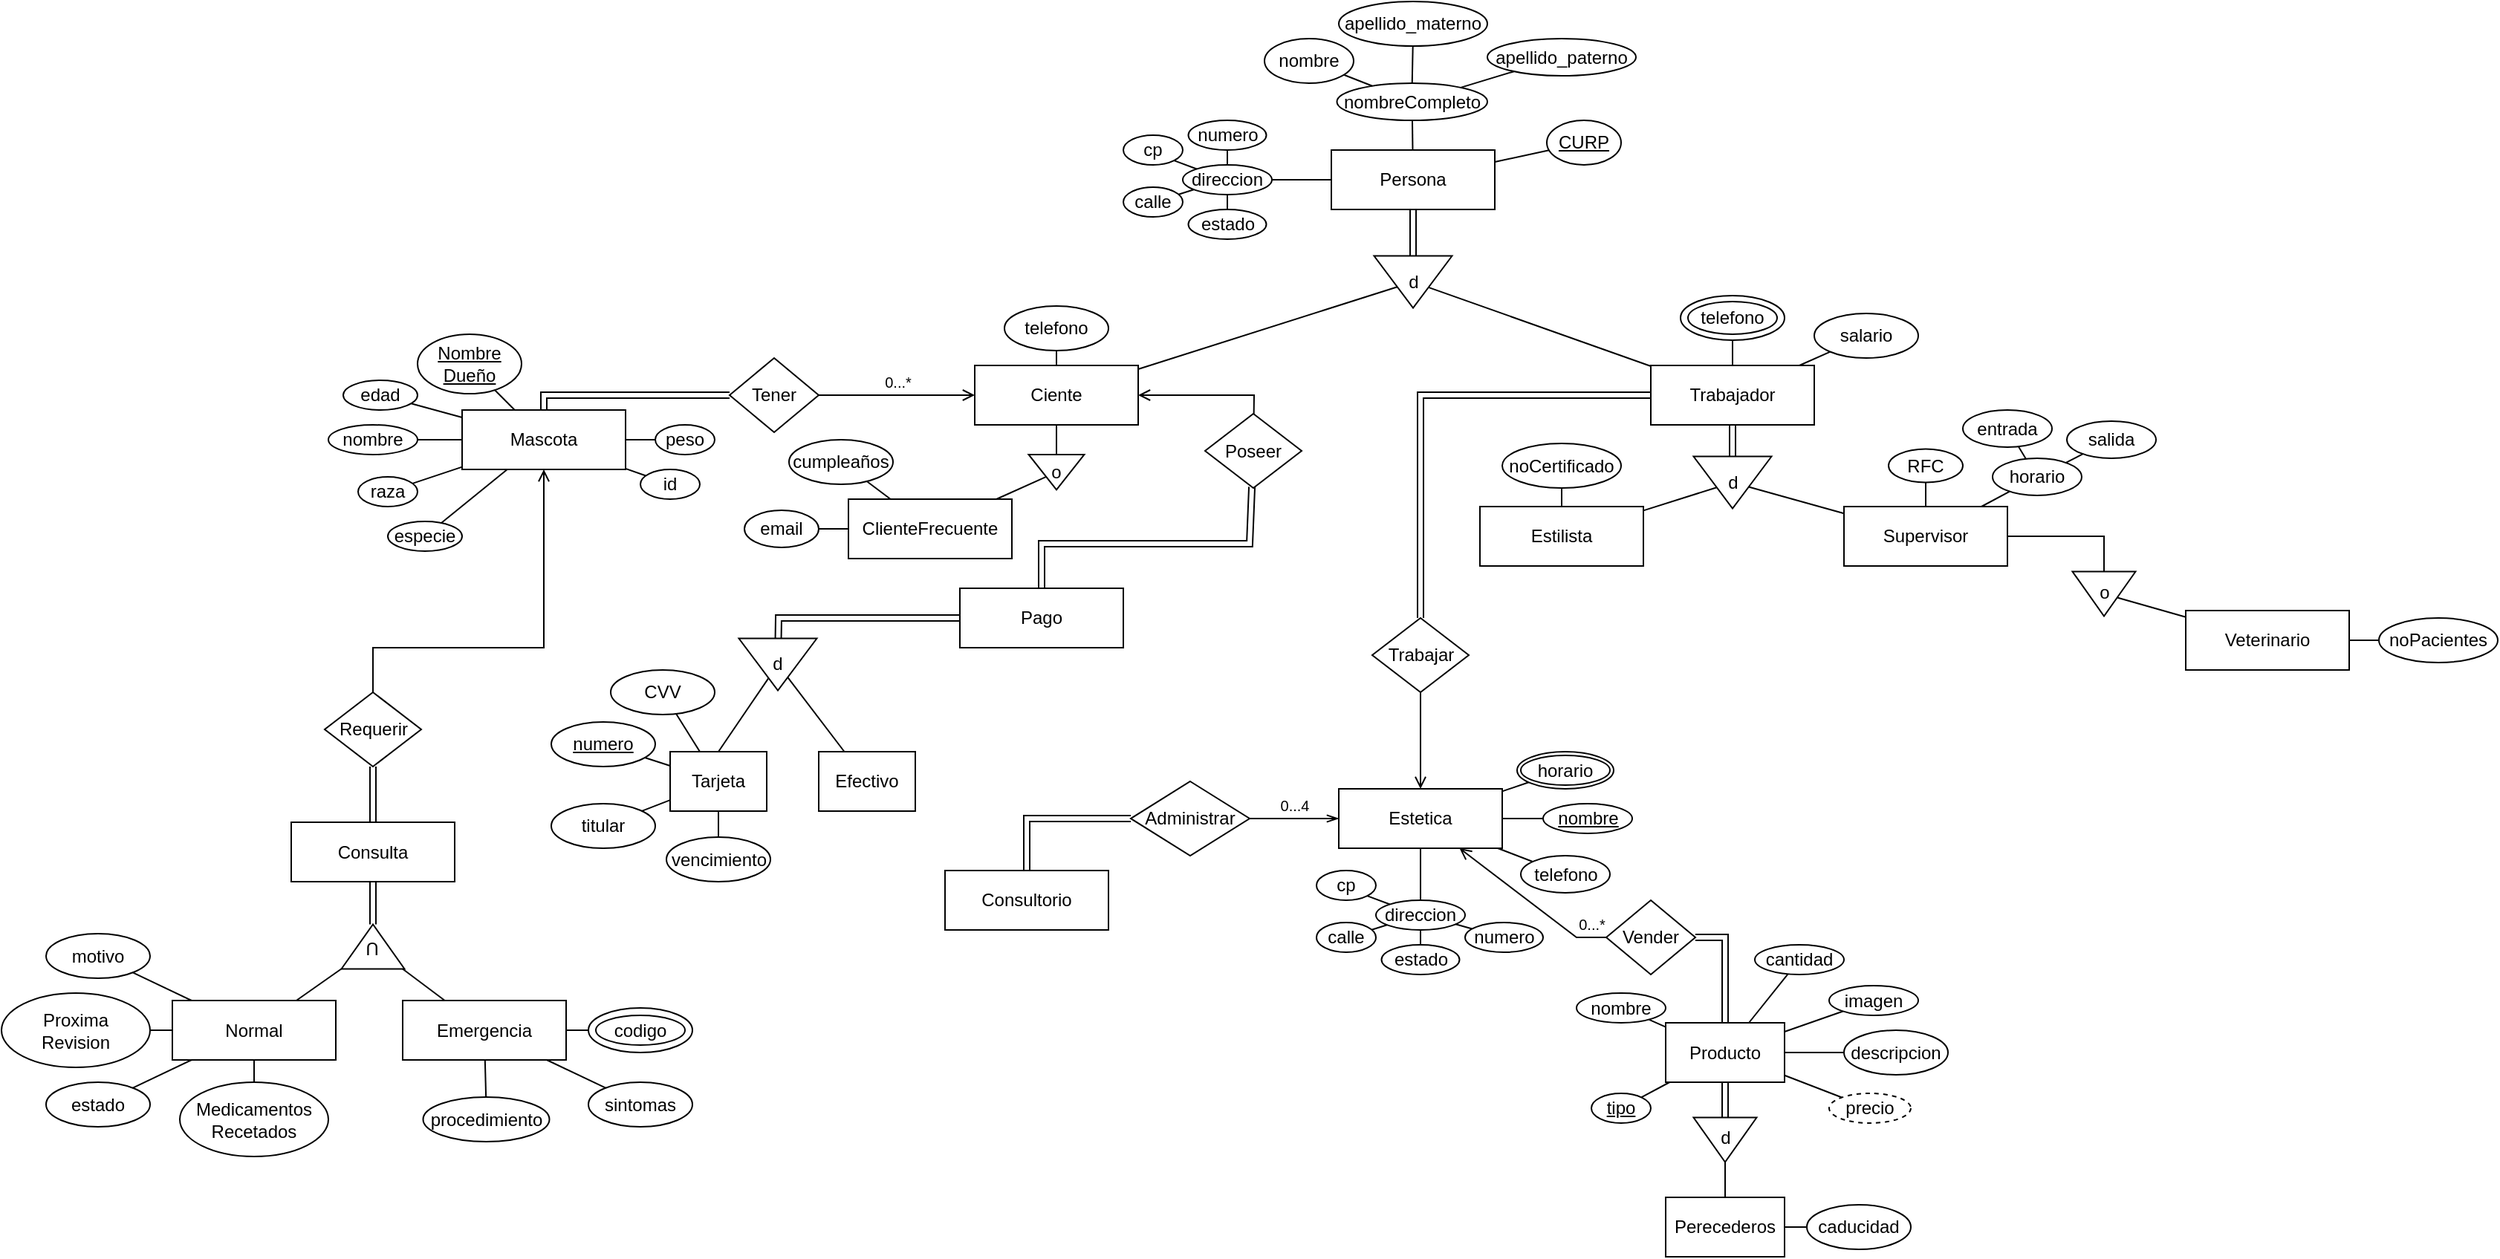 <mxfile version="17.2.5" type="device"><diagram id="0-aOAu5O1JzTtLDAOAul" name="Page-2"><mxGraphModel dx="4223" dy="933" grid="1" gridSize="10" guides="1" tooltips="1" connect="1" arrows="1" fold="1" page="1" pageScale="1" pageWidth="850" pageHeight="1100" math="0" shadow="0"><root><mxCell id="0"/><mxCell id="1" parent="0"/><mxCell id="m5x7mgJBhgC19GeFk10b-69" value="apellido_paterno" style="ellipse;whiteSpace=wrap;html=1;" parent="1" vertex="1"><mxGeometry x="-780" y="120" width="100" height="25" as="geometry"/></mxCell><mxCell id="m5x7mgJBhgC19GeFk10b-70" value="apellido_materno" style="ellipse;whiteSpace=wrap;html=1;" parent="1" vertex="1"><mxGeometry x="-880" y="95" width="100" height="30" as="geometry"/></mxCell><mxCell id="m5x7mgJBhgC19GeFk10b-71" value="nombreCompleto" style="ellipse;whiteSpace=wrap;html=1;" parent="1" vertex="1"><mxGeometry x="-881.25" y="150" width="101.25" height="25" as="geometry"/></mxCell><mxCell id="m5x7mgJBhgC19GeFk10b-72" value="nombre" style="ellipse;whiteSpace=wrap;html=1;" parent="1" vertex="1"><mxGeometry x="-930" y="120" width="60" height="30" as="geometry"/></mxCell><mxCell id="m5x7mgJBhgC19GeFk10b-73" value="" style="endArrow=none;html=1;rounded=0;" parent="1" source="m5x7mgJBhgC19GeFk10b-71" target="m5x7mgJBhgC19GeFk10b-72" edge="1"><mxGeometry width="50" height="50" relative="1" as="geometry"><mxPoint x="-783.75" y="420" as="sourcePoint"/><mxPoint x="-733.75" y="370" as="targetPoint"/></mxGeometry></mxCell><mxCell id="m5x7mgJBhgC19GeFk10b-74" value="" style="endArrow=none;html=1;rounded=0;" parent="1" source="m5x7mgJBhgC19GeFk10b-71" target="m5x7mgJBhgC19GeFk10b-70" edge="1"><mxGeometry width="50" height="50" relative="1" as="geometry"><mxPoint x="-850.747" y="166.501" as="sourcePoint"/><mxPoint x="-878.395" y="152.678" as="targetPoint"/></mxGeometry></mxCell><mxCell id="m5x7mgJBhgC19GeFk10b-75" value="" style="endArrow=none;html=1;rounded=0;" parent="1" source="m5x7mgJBhgC19GeFk10b-71" target="m5x7mgJBhgC19GeFk10b-69" edge="1"><mxGeometry width="50" height="50" relative="1" as="geometry"><mxPoint x="-813.75" y="160" as="sourcePoint"/><mxPoint x="-813.75" y="120" as="targetPoint"/></mxGeometry></mxCell><mxCell id="m5x7mgJBhgC19GeFk10b-86" value="&lt;div&gt;Persona&lt;/div&gt;" style="rounded=0;whiteSpace=wrap;html=1;" parent="1" vertex="1"><mxGeometry x="-885" y="195" width="110" height="40" as="geometry"/></mxCell><mxCell id="m5x7mgJBhgC19GeFk10b-87" value="" style="endArrow=none;html=1;rounded=0;" parent="1" source="m5x7mgJBhgC19GeFk10b-86" target="m5x7mgJBhgC19GeFk10b-71" edge="1"><mxGeometry width="50" height="50" relative="1" as="geometry"><mxPoint x="-495" y="480" as="sourcePoint"/><mxPoint x="-445" y="430" as="targetPoint"/></mxGeometry></mxCell><mxCell id="m5x7mgJBhgC19GeFk10b-88" value="CURP" style="ellipse;whiteSpace=wrap;html=1;fontStyle=4" parent="1" vertex="1"><mxGeometry x="-740" y="175" width="50" height="30" as="geometry"/></mxCell><mxCell id="m5x7mgJBhgC19GeFk10b-89" value="" style="endArrow=none;html=1;rounded=0;" parent="1" source="m5x7mgJBhgC19GeFk10b-86" target="m5x7mgJBhgC19GeFk10b-88" edge="1"><mxGeometry width="50" height="50" relative="1" as="geometry"><mxPoint x="-640" y="410" as="sourcePoint"/><mxPoint x="-590" y="360" as="targetPoint"/></mxGeometry></mxCell><mxCell id="m5x7mgJBhgC19GeFk10b-90" value="d" style="triangle;whiteSpace=wrap;html=1;rotation=90;labelPosition=center;verticalLabelPosition=middle;align=center;verticalAlign=middle;horizontal=0;" parent="1" vertex="1"><mxGeometry x="-847.5" y="257.5" width="35" height="52.5" as="geometry"/></mxCell><mxCell id="m5x7mgJBhgC19GeFk10b-91" value="" style="endArrow=none;html=1;rounded=0;shape=link;" parent="1" source="m5x7mgJBhgC19GeFk10b-90" target="m5x7mgJBhgC19GeFk10b-86" edge="1"><mxGeometry width="50" height="50" relative="1" as="geometry"><mxPoint x="-640" y="460" as="sourcePoint"/><mxPoint x="-590" y="410" as="targetPoint"/></mxGeometry></mxCell><mxCell id="m5x7mgJBhgC19GeFk10b-92" value="Ciente" style="rounded=0;whiteSpace=wrap;html=1;" parent="1" vertex="1"><mxGeometry x="-1125" y="340" width="110" height="40" as="geometry"/></mxCell><mxCell id="m5x7mgJBhgC19GeFk10b-101" value="direccion" style="ellipse;whiteSpace=wrap;html=1;" parent="1" vertex="1"><mxGeometry x="-985" y="205" width="60" height="20" as="geometry"/></mxCell><mxCell id="m5x7mgJBhgC19GeFk10b-106" value="" style="endArrow=none;html=1;rounded=0;" parent="1" source="m5x7mgJBhgC19GeFk10b-101" target="m5x7mgJBhgC19GeFk10b-191" edge="1"><mxGeometry width="50" height="50" relative="1" as="geometry"><mxPoint x="-890" y="120" as="sourcePoint"/><mxPoint x="-992.148" y="197.311" as="targetPoint"/></mxGeometry></mxCell><mxCell id="m5x7mgJBhgC19GeFk10b-107" value="" style="endArrow=none;html=1;rounded=0;" parent="1" source="m5x7mgJBhgC19GeFk10b-101" target="m5x7mgJBhgC19GeFk10b-193" edge="1"><mxGeometry width="50" height="50" relative="1" as="geometry"><mxPoint x="-890" y="120" as="sourcePoint"/><mxPoint x="-955" y="235" as="targetPoint"/></mxGeometry></mxCell><mxCell id="m5x7mgJBhgC19GeFk10b-108" value="" style="endArrow=none;html=1;rounded=0;" parent="1" source="m5x7mgJBhgC19GeFk10b-101" target="m5x7mgJBhgC19GeFk10b-190" edge="1"><mxGeometry width="50" height="50" relative="1" as="geometry"><mxPoint x="-890" y="120" as="sourcePoint"/><mxPoint x="-955" y="195.0" as="targetPoint"/></mxGeometry></mxCell><mxCell id="m5x7mgJBhgC19GeFk10b-109" value="" style="endArrow=none;html=1;rounded=0;entryX=1;entryY=1;entryDx=0;entryDy=0;" parent="1" source="m5x7mgJBhgC19GeFk10b-101" target="m5x7mgJBhgC19GeFk10b-192" edge="1"><mxGeometry width="50" height="50" relative="1" as="geometry"><mxPoint x="-890" y="120" as="sourcePoint"/><mxPoint x="-992.7" y="200.649" as="targetPoint"/></mxGeometry></mxCell><mxCell id="m5x7mgJBhgC19GeFk10b-110" value="" style="endArrow=none;html=1;rounded=0;fontSize=11;" parent="1" source="m5x7mgJBhgC19GeFk10b-101" target="m5x7mgJBhgC19GeFk10b-86" edge="1"><mxGeometry width="50" height="50" relative="1" as="geometry"><mxPoint x="-770" y="390" as="sourcePoint"/><mxPoint x="-720" y="340" as="targetPoint"/></mxGeometry></mxCell><mxCell id="m5x7mgJBhgC19GeFk10b-111" value="telefono" style="ellipse;whiteSpace=wrap;html=1;" parent="1" vertex="1"><mxGeometry x="-1105" y="300" width="70" height="30" as="geometry"/></mxCell><mxCell id="m5x7mgJBhgC19GeFk10b-112" value="" style="endArrow=none;html=1;rounded=0;fontSize=11;" parent="1" source="m5x7mgJBhgC19GeFk10b-92" target="m5x7mgJBhgC19GeFk10b-111" edge="1"><mxGeometry width="50" height="50" relative="1" as="geometry"><mxPoint x="-900" y="510" as="sourcePoint"/><mxPoint x="-850" y="460" as="targetPoint"/></mxGeometry></mxCell><mxCell id="m5x7mgJBhgC19GeFk10b-113" value="ClienteFrecuente" style="rounded=0;whiteSpace=wrap;html=1;" parent="1" vertex="1"><mxGeometry x="-1210" y="430" width="110" height="40" as="geometry"/></mxCell><mxCell id="m5x7mgJBhgC19GeFk10b-114" value="email" style="ellipse;whiteSpace=wrap;html=1;" parent="1" vertex="1"><mxGeometry x="-1280" y="437.5" width="50" height="25" as="geometry"/></mxCell><mxCell id="m5x7mgJBhgC19GeFk10b-115" value="cumpleaños" style="ellipse;whiteSpace=wrap;html=1;" parent="1" vertex="1"><mxGeometry x="-1250" y="390" width="70" height="30" as="geometry"/></mxCell><mxCell id="m5x7mgJBhgC19GeFk10b-116" value="" style="endArrow=none;html=1;rounded=0;fontSize=11;" parent="1" source="m5x7mgJBhgC19GeFk10b-113" target="m5x7mgJBhgC19GeFk10b-115" edge="1"><mxGeometry width="50" height="50" relative="1" as="geometry"><mxPoint x="-980" y="440" as="sourcePoint"/><mxPoint x="-930" y="390" as="targetPoint"/></mxGeometry></mxCell><mxCell id="m5x7mgJBhgC19GeFk10b-117" value="" style="endArrow=none;html=1;rounded=0;fontSize=11;" parent="1" source="m5x7mgJBhgC19GeFk10b-113" target="m5x7mgJBhgC19GeFk10b-114" edge="1"><mxGeometry width="50" height="50" relative="1" as="geometry"><mxPoint x="-1145" y="440.0" as="sourcePoint"/><mxPoint x="-1145" y="420.0" as="targetPoint"/></mxGeometry></mxCell><mxCell id="m5x7mgJBhgC19GeFk10b-120" value="Trabajador" style="rounded=0;whiteSpace=wrap;html=1;" parent="1" vertex="1"><mxGeometry x="-670" y="340" width="110" height="40" as="geometry"/></mxCell><mxCell id="m5x7mgJBhgC19GeFk10b-121" value="o" style="triangle;whiteSpace=wrap;html=1;rotation=90;labelPosition=center;verticalLabelPosition=middle;align=center;verticalAlign=middle;horizontal=0;" parent="1" vertex="1"><mxGeometry x="-1081.87" y="393.12" width="23.75" height="37.5" as="geometry"/></mxCell><mxCell id="m5x7mgJBhgC19GeFk10b-122" value="" style="endArrow=none;html=1;rounded=0;" parent="1" source="m5x7mgJBhgC19GeFk10b-121" target="m5x7mgJBhgC19GeFk10b-92" edge="1"><mxGeometry width="50" height="50" relative="1" as="geometry"><mxPoint x="-880" y="595" as="sourcePoint"/><mxPoint x="-1070" y="370.0" as="targetPoint"/></mxGeometry></mxCell><mxCell id="m5x7mgJBhgC19GeFk10b-123" value="" style="endArrow=none;html=1;rounded=0;fontSize=11;" parent="1" source="m5x7mgJBhgC19GeFk10b-113" target="m5x7mgJBhgC19GeFk10b-121" edge="1"><mxGeometry width="50" height="50" relative="1" as="geometry"><mxPoint x="-1100" y="440" as="sourcePoint"/><mxPoint x="-1050" y="390" as="targetPoint"/></mxGeometry></mxCell><mxCell id="m5x7mgJBhgC19GeFk10b-124" value="" style="endArrow=none;html=1;rounded=0;fontSize=11;" parent="1" source="m5x7mgJBhgC19GeFk10b-92" target="m5x7mgJBhgC19GeFk10b-90" edge="1"><mxGeometry width="50" height="50" relative="1" as="geometry"><mxPoint x="-1100" y="440" as="sourcePoint"/><mxPoint x="-1050" y="390" as="targetPoint"/></mxGeometry></mxCell><mxCell id="m5x7mgJBhgC19GeFk10b-125" value="" style="endArrow=none;html=1;rounded=0;fontSize=11;" parent="1" source="m5x7mgJBhgC19GeFk10b-90" target="m5x7mgJBhgC19GeFk10b-120" edge="1"><mxGeometry width="50" height="50" relative="1" as="geometry"><mxPoint x="-1005" y="352.526" as="sourcePoint"/><mxPoint x="-830.599" y="297.118" as="targetPoint"/></mxGeometry></mxCell><mxCell id="m5x7mgJBhgC19GeFk10b-128" value="telefono" style="ellipse;whiteSpace=wrap;html=1;" parent="1" vertex="1"><mxGeometry x="-650" y="293" width="70" height="30" as="geometry"/></mxCell><mxCell id="m5x7mgJBhgC19GeFk10b-129" value="salario" style="ellipse;whiteSpace=wrap;html=1;" parent="1" vertex="1"><mxGeometry x="-560" y="305" width="70" height="30" as="geometry"/></mxCell><mxCell id="m5x7mgJBhgC19GeFk10b-130" value="" style="ellipse;whiteSpace=wrap;html=1;fillColor=none;" parent="1" vertex="1"><mxGeometry x="-645" y="297" width="60" height="22" as="geometry"/></mxCell><mxCell id="m5x7mgJBhgC19GeFk10b-131" value="" style="endArrow=none;html=1;rounded=0;fontSize=11;" parent="1" source="m5x7mgJBhgC19GeFk10b-120" target="m5x7mgJBhgC19GeFk10b-128" edge="1"><mxGeometry width="50" height="50" relative="1" as="geometry"><mxPoint x="-720" y="330" as="sourcePoint"/><mxPoint x="-670" y="280" as="targetPoint"/></mxGeometry></mxCell><mxCell id="m5x7mgJBhgC19GeFk10b-132" value="" style="endArrow=none;html=1;rounded=0;fontSize=11;" parent="1" source="m5x7mgJBhgC19GeFk10b-120" target="m5x7mgJBhgC19GeFk10b-129" edge="1"><mxGeometry width="50" height="50" relative="1" as="geometry"><mxPoint x="-605" y="350.0" as="sourcePoint"/><mxPoint x="-605" y="333" as="targetPoint"/></mxGeometry></mxCell><mxCell id="m5x7mgJBhgC19GeFk10b-133" value="d" style="triangle;whiteSpace=wrap;html=1;rotation=90;labelPosition=center;verticalLabelPosition=middle;align=center;verticalAlign=middle;horizontal=0;" parent="1" vertex="1"><mxGeometry x="-632.5" y="392.5" width="35" height="52.5" as="geometry"/></mxCell><mxCell id="m5x7mgJBhgC19GeFk10b-134" value="" style="endArrow=none;html=1;rounded=0;shape=link;" parent="1" source="m5x7mgJBhgC19GeFk10b-133" target="m5x7mgJBhgC19GeFk10b-120" edge="1"><mxGeometry width="50" height="50" relative="1" as="geometry"><mxPoint x="-425" y="595" as="sourcePoint"/><mxPoint x="-615" y="380" as="targetPoint"/></mxGeometry></mxCell><mxCell id="m5x7mgJBhgC19GeFk10b-136" value="Estilista" style="rounded=0;whiteSpace=wrap;html=1;" parent="1" vertex="1"><mxGeometry x="-785" y="435" width="110" height="40" as="geometry"/></mxCell><mxCell id="m5x7mgJBhgC19GeFk10b-137" value="Supervisor" style="rounded=0;whiteSpace=wrap;html=1;" parent="1" vertex="1"><mxGeometry x="-540" y="435" width="110" height="40" as="geometry"/></mxCell><mxCell id="m5x7mgJBhgC19GeFk10b-138" value="RFC" style="ellipse;whiteSpace=wrap;html=1;fontStyle=0" parent="1" vertex="1"><mxGeometry x="-510" y="396.25" width="50" height="22.5" as="geometry"/></mxCell><mxCell id="m5x7mgJBhgC19GeFk10b-139" value="noPacientes" style="ellipse;whiteSpace=wrap;html=1;" parent="1" vertex="1"><mxGeometry x="-180" y="510" width="80" height="30" as="geometry"/></mxCell><mxCell id="m5x7mgJBhgC19GeFk10b-140" value="noCertificado" style="ellipse;whiteSpace=wrap;html=1;" parent="1" vertex="1"><mxGeometry x="-770" y="392.5" width="80" height="30" as="geometry"/></mxCell><mxCell id="m5x7mgJBhgC19GeFk10b-141" value="" style="endArrow=none;html=1;rounded=0;fontSize=11;" parent="1" source="m5x7mgJBhgC19GeFk10b-136" target="m5x7mgJBhgC19GeFk10b-140" edge="1"><mxGeometry width="50" height="50" relative="1" as="geometry"><mxPoint x="-710" y="470" as="sourcePoint"/><mxPoint x="-660" y="420" as="targetPoint"/></mxGeometry></mxCell><mxCell id="m5x7mgJBhgC19GeFk10b-142" value="" style="endArrow=none;html=1;rounded=0;fontSize=11;" parent="1" source="m5x7mgJBhgC19GeFk10b-137" target="m5x7mgJBhgC19GeFk10b-138" edge="1"><mxGeometry width="50" height="50" relative="1" as="geometry"><mxPoint x="-720" y="445" as="sourcePoint"/><mxPoint x="-720" y="432.5" as="targetPoint"/></mxGeometry></mxCell><mxCell id="m5x7mgJBhgC19GeFk10b-143" value="" style="endArrow=none;html=1;rounded=0;fontSize=11;" parent="1" source="m5x7mgJBhgC19GeFk10b-153" target="m5x7mgJBhgC19GeFk10b-139" edge="1"><mxGeometry width="50" height="50" relative="1" as="geometry"><mxPoint x="-92.5" y="505" as="sourcePoint"/><mxPoint x="-35" y="462.5" as="targetPoint"/></mxGeometry></mxCell><mxCell id="m5x7mgJBhgC19GeFk10b-144" value="horario" style="ellipse;whiteSpace=wrap;html=1;" parent="1" vertex="1"><mxGeometry x="-440" y="402.5" width="60" height="25" as="geometry"/></mxCell><mxCell id="m5x7mgJBhgC19GeFk10b-145" value="entrada" style="ellipse;whiteSpace=wrap;html=1;" parent="1" vertex="1"><mxGeometry x="-460" y="370" width="60" height="25" as="geometry"/></mxCell><mxCell id="m5x7mgJBhgC19GeFk10b-146" value="salida" style="ellipse;whiteSpace=wrap;html=1;" parent="1" vertex="1"><mxGeometry x="-390" y="377.5" width="60" height="25" as="geometry"/></mxCell><mxCell id="m5x7mgJBhgC19GeFk10b-147" value="" style="endArrow=none;html=1;rounded=0;fontSize=11;" parent="1" source="m5x7mgJBhgC19GeFk10b-144" target="m5x7mgJBhgC19GeFk10b-145" edge="1"><mxGeometry width="50" height="50" relative="1" as="geometry"><mxPoint x="-460" y="510" as="sourcePoint"/><mxPoint x="-410" y="460" as="targetPoint"/></mxGeometry></mxCell><mxCell id="m5x7mgJBhgC19GeFk10b-148" value="" style="endArrow=none;html=1;rounded=0;fontSize=11;" parent="1" source="m5x7mgJBhgC19GeFk10b-144" target="m5x7mgJBhgC19GeFk10b-146" edge="1"><mxGeometry width="50" height="50" relative="1" as="geometry"><mxPoint x="-355.372" y="454.087" as="sourcePoint"/><mxPoint x="-344.569" y="445.927" as="targetPoint"/></mxGeometry></mxCell><mxCell id="m5x7mgJBhgC19GeFk10b-149" value="" style="endArrow=none;html=1;rounded=0;fontSize=11;" parent="1" source="m5x7mgJBhgC19GeFk10b-137" target="m5x7mgJBhgC19GeFk10b-144" edge="1"><mxGeometry width="50" height="50" relative="1" as="geometry"><mxPoint x="-460" y="510" as="sourcePoint"/><mxPoint x="-410" y="460" as="targetPoint"/></mxGeometry></mxCell><mxCell id="m5x7mgJBhgC19GeFk10b-150" value="" style="endArrow=none;html=1;rounded=0;fontSize=11;" parent="1" source="m5x7mgJBhgC19GeFk10b-136" target="m5x7mgJBhgC19GeFk10b-133" edge="1"><mxGeometry width="50" height="50" relative="1" as="geometry"><mxPoint x="-610" y="540" as="sourcePoint"/><mxPoint x="-560" y="490" as="targetPoint"/></mxGeometry></mxCell><mxCell id="m5x7mgJBhgC19GeFk10b-151" value="" style="endArrow=none;html=1;rounded=0;fontSize=11;" parent="1" source="m5x7mgJBhgC19GeFk10b-137" target="m5x7mgJBhgC19GeFk10b-133" edge="1"><mxGeometry width="50" height="50" relative="1" as="geometry"><mxPoint x="-665" y="447.663" as="sourcePoint"/><mxPoint x="-615.615" y="432.096" as="targetPoint"/></mxGeometry></mxCell><mxCell id="m5x7mgJBhgC19GeFk10b-153" value="Veterinario" style="rounded=0;whiteSpace=wrap;html=1;" parent="1" vertex="1"><mxGeometry x="-310" y="505" width="110" height="40" as="geometry"/></mxCell><mxCell id="m5x7mgJBhgC19GeFk10b-154" value="" style="endArrow=none;html=1;rounded=0;fontSize=11;" parent="1" source="m5x7mgJBhgC19GeFk10b-137" target="m5x7mgJBhgC19GeFk10b-178" edge="1"><mxGeometry width="50" height="50" relative="1" as="geometry"><mxPoint x="-330" y="570" as="sourcePoint"/><mxPoint x="-460" y="550" as="targetPoint"/><Array as="points"><mxPoint x="-365" y="455"/></Array></mxGeometry></mxCell><mxCell id="m5x7mgJBhgC19GeFk10b-159" value="Estetica" style="rounded=0;whiteSpace=wrap;html=1;" parent="1" vertex="1"><mxGeometry x="-880" y="625" width="110" height="40" as="geometry"/></mxCell><mxCell id="m5x7mgJBhgC19GeFk10b-160" value="nombre" style="ellipse;whiteSpace=wrap;html=1;fontStyle=4" parent="1" vertex="1"><mxGeometry x="-742.5" y="635" width="60" height="20" as="geometry"/></mxCell><mxCell id="m5x7mgJBhgC19GeFk10b-161" value="telefono" style="ellipse;whiteSpace=wrap;html=1;" parent="1" vertex="1"><mxGeometry x="-757.5" y="670" width="60" height="25" as="geometry"/></mxCell><mxCell id="m5x7mgJBhgC19GeFk10b-171" value="" style="endArrow=none;html=1;rounded=0;" parent="1" source="m5x7mgJBhgC19GeFk10b-159" target="m5x7mgJBhgC19GeFk10b-194" edge="1"><mxGeometry width="50" height="50" relative="1" as="geometry"><mxPoint x="-805" y="605" as="sourcePoint"/><mxPoint x="-858.49" y="685.834" as="targetPoint"/></mxGeometry></mxCell><mxCell id="m5x7mgJBhgC19GeFk10b-172" value="" style="endArrow=none;html=1;rounded=0;" parent="1" source="m5x7mgJBhgC19GeFk10b-159" target="m5x7mgJBhgC19GeFk10b-161" edge="1"><mxGeometry width="50" height="50" relative="1" as="geometry"><mxPoint x="-805" y="605" as="sourcePoint"/><mxPoint x="-755" y="555" as="targetPoint"/></mxGeometry></mxCell><mxCell id="m5x7mgJBhgC19GeFk10b-173" value="" style="endArrow=none;html=1;rounded=0;" parent="1" source="m5x7mgJBhgC19GeFk10b-159" target="m5x7mgJBhgC19GeFk10b-160" edge="1"><mxGeometry width="50" height="50" relative="1" as="geometry"><mxPoint x="-805" y="605" as="sourcePoint"/><mxPoint x="-755" y="555" as="targetPoint"/></mxGeometry></mxCell><mxCell id="m5x7mgJBhgC19GeFk10b-174" value="horario" style="ellipse;whiteSpace=wrap;html=1;" parent="1" vertex="1"><mxGeometry x="-760" y="600" width="65" height="25" as="geometry"/></mxCell><mxCell id="m5x7mgJBhgC19GeFk10b-175" value="" style="endArrow=none;html=1;rounded=0;" parent="1" source="m5x7mgJBhgC19GeFk10b-174" target="m5x7mgJBhgC19GeFk10b-159" edge="1"><mxGeometry width="50" height="50" relative="1" as="geometry"><mxPoint x="-805" y="605" as="sourcePoint"/><mxPoint x="-755" y="555" as="targetPoint"/></mxGeometry></mxCell><mxCell id="m5x7mgJBhgC19GeFk10b-176" value="" style="ellipse;whiteSpace=wrap;html=1;fillColor=none;" parent="1" vertex="1"><mxGeometry x="-757.5" y="602.5" width="60" height="20" as="geometry"/></mxCell><mxCell id="m5x7mgJBhgC19GeFk10b-178" value="o" style="triangle;whiteSpace=wrap;html=1;rotation=90;labelPosition=center;verticalLabelPosition=middle;align=center;verticalAlign=top;horizontal=0;" parent="1" vertex="1"><mxGeometry x="-380" y="472.5" width="30" height="42.5" as="geometry"/></mxCell><mxCell id="m5x7mgJBhgC19GeFk10b-179" value="" style="endArrow=none;html=1;rounded=0;fontSize=11;" parent="1" source="m5x7mgJBhgC19GeFk10b-153" target="m5x7mgJBhgC19GeFk10b-178" edge="1"><mxGeometry width="50" height="50" relative="1" as="geometry"><mxPoint x="-550" y="590" as="sourcePoint"/><mxPoint x="-500" y="540" as="targetPoint"/></mxGeometry></mxCell><mxCell id="m5x7mgJBhgC19GeFk10b-190" value="calle" style="ellipse;whiteSpace=wrap;html=1;" parent="1" vertex="1"><mxGeometry x="-1025" y="220" width="40" height="20" as="geometry"/></mxCell><mxCell id="m5x7mgJBhgC19GeFk10b-191" value="numero" style="ellipse;whiteSpace=wrap;html=1;" parent="1" vertex="1"><mxGeometry x="-981.25" y="175" width="52.5" height="20" as="geometry"/></mxCell><mxCell id="m5x7mgJBhgC19GeFk10b-192" value="cp" style="ellipse;whiteSpace=wrap;html=1;" parent="1" vertex="1"><mxGeometry x="-1025" y="185" width="40" height="20" as="geometry"/></mxCell><mxCell id="m5x7mgJBhgC19GeFk10b-193" value="estado" style="ellipse;whiteSpace=wrap;html=1;" parent="1" vertex="1"><mxGeometry x="-981.25" y="235" width="52.5" height="20" as="geometry"/></mxCell><mxCell id="m5x7mgJBhgC19GeFk10b-194" value="direccion" style="ellipse;whiteSpace=wrap;html=1;" parent="1" vertex="1"><mxGeometry x="-855" y="700" width="60" height="20" as="geometry"/></mxCell><mxCell id="m5x7mgJBhgC19GeFk10b-195" value="" style="endArrow=none;html=1;rounded=0;" parent="1" source="m5x7mgJBhgC19GeFk10b-194" target="m5x7mgJBhgC19GeFk10b-200" edge="1"><mxGeometry width="50" height="50" relative="1" as="geometry"><mxPoint x="-760" y="615" as="sourcePoint"/><mxPoint x="-862.148" y="692.311" as="targetPoint"/></mxGeometry></mxCell><mxCell id="m5x7mgJBhgC19GeFk10b-196" value="" style="endArrow=none;html=1;rounded=0;" parent="1" source="m5x7mgJBhgC19GeFk10b-194" target="m5x7mgJBhgC19GeFk10b-202" edge="1"><mxGeometry width="50" height="50" relative="1" as="geometry"><mxPoint x="-760" y="615" as="sourcePoint"/><mxPoint x="-825" y="730" as="targetPoint"/></mxGeometry></mxCell><mxCell id="m5x7mgJBhgC19GeFk10b-197" value="" style="endArrow=none;html=1;rounded=0;" parent="1" source="m5x7mgJBhgC19GeFk10b-194" target="m5x7mgJBhgC19GeFk10b-199" edge="1"><mxGeometry width="50" height="50" relative="1" as="geometry"><mxPoint x="-760" y="615" as="sourcePoint"/><mxPoint x="-825" y="690.0" as="targetPoint"/></mxGeometry></mxCell><mxCell id="m5x7mgJBhgC19GeFk10b-198" value="" style="endArrow=none;html=1;rounded=0;entryX=1;entryY=1;entryDx=0;entryDy=0;" parent="1" source="m5x7mgJBhgC19GeFk10b-194" target="m5x7mgJBhgC19GeFk10b-201" edge="1"><mxGeometry width="50" height="50" relative="1" as="geometry"><mxPoint x="-760" y="615" as="sourcePoint"/><mxPoint x="-862.7" y="695.649" as="targetPoint"/></mxGeometry></mxCell><mxCell id="m5x7mgJBhgC19GeFk10b-199" value="calle" style="ellipse;whiteSpace=wrap;html=1;" parent="1" vertex="1"><mxGeometry x="-895" y="715" width="40" height="20" as="geometry"/></mxCell><mxCell id="m5x7mgJBhgC19GeFk10b-200" value="numero" style="ellipse;whiteSpace=wrap;html=1;" parent="1" vertex="1"><mxGeometry x="-795" y="715" width="52.5" height="20" as="geometry"/></mxCell><mxCell id="m5x7mgJBhgC19GeFk10b-201" value="cp" style="ellipse;whiteSpace=wrap;html=1;" parent="1" vertex="1"><mxGeometry x="-895" y="680" width="40" height="20" as="geometry"/></mxCell><mxCell id="m5x7mgJBhgC19GeFk10b-202" value="estado" style="ellipse;whiteSpace=wrap;html=1;" parent="1" vertex="1"><mxGeometry x="-851.25" y="730" width="52.5" height="20" as="geometry"/></mxCell><mxCell id="m5x7mgJBhgC19GeFk10b-203" value="Consultorio" style="rounded=0;whiteSpace=wrap;html=1;" parent="1" vertex="1"><mxGeometry x="-1145" y="680" width="110" height="40" as="geometry"/></mxCell><mxCell id="m5x7mgJBhgC19GeFk10b-209" value="Administrar" style="rhombus;whiteSpace=wrap;html=1;fillColor=default;" parent="1" vertex="1"><mxGeometry x="-1020" y="620" width="80" height="50" as="geometry"/></mxCell><mxCell id="m5x7mgJBhgC19GeFk10b-210" value="" style="endArrow=none;html=1;rounded=0;shape=link;" parent="1" source="m5x7mgJBhgC19GeFk10b-209" target="m5x7mgJBhgC19GeFk10b-203" edge="1"><mxGeometry width="50" height="50" relative="1" as="geometry"><mxPoint x="-1000" y="682.08" as="sourcePoint"/><mxPoint x="-920" y="682.5" as="targetPoint"/><Array as="points"><mxPoint x="-1090" y="645"/></Array></mxGeometry></mxCell><mxCell id="m5x7mgJBhgC19GeFk10b-213" value="0...4" style="endArrow=openThin;html=1;rounded=0;fontSize=10;endFill=0;verticalAlign=bottom;" parent="1" source="m5x7mgJBhgC19GeFk10b-209" target="m5x7mgJBhgC19GeFk10b-159" edge="1"><mxGeometry width="50" height="50" relative="1" as="geometry"><mxPoint x="-1030" y="720" as="sourcePoint"/><mxPoint x="-980" y="670" as="targetPoint"/><mxPoint as="offset"/></mxGeometry></mxCell><mxCell id="m5x7mgJBhgC19GeFk10b-215" value="Mascota" style="rounded=0;whiteSpace=wrap;html=1;" parent="1" vertex="1"><mxGeometry x="-1470" y="370" width="110" height="40" as="geometry"/></mxCell><mxCell id="m5x7mgJBhgC19GeFk10b-216" value="id" style="ellipse;whiteSpace=wrap;html=1;fontStyle=0" parent="1" vertex="1"><mxGeometry x="-1350" y="410" width="40" height="20" as="geometry"/></mxCell><mxCell id="m5x7mgJBhgC19GeFk10b-217" value="nombre" style="ellipse;whiteSpace=wrap;html=1;" parent="1" vertex="1"><mxGeometry x="-1560" y="380" width="60" height="20" as="geometry"/></mxCell><mxCell id="m5x7mgJBhgC19GeFk10b-218" value="edad" style="ellipse;whiteSpace=wrap;html=1;" parent="1" vertex="1"><mxGeometry x="-1550" y="350" width="50" height="20" as="geometry"/></mxCell><mxCell id="m5x7mgJBhgC19GeFk10b-220" value="raza" style="ellipse;whiteSpace=wrap;html=1;" parent="1" vertex="1"><mxGeometry x="-1540" y="415" width="40" height="20" as="geometry"/></mxCell><mxCell id="m5x7mgJBhgC19GeFk10b-221" value="" style="endArrow=none;html=1;rounded=0;" parent="1" source="m5x7mgJBhgC19GeFk10b-215" target="m5x7mgJBhgC19GeFk10b-217" edge="1"><mxGeometry width="50" height="50" relative="1" as="geometry"><mxPoint x="-1770" y="552.5" as="sourcePoint"/><mxPoint x="-1720" y="502.5" as="targetPoint"/></mxGeometry></mxCell><mxCell id="m5x7mgJBhgC19GeFk10b-222" value="" style="endArrow=none;html=1;rounded=0;" parent="1" source="m5x7mgJBhgC19GeFk10b-215" target="m5x7mgJBhgC19GeFk10b-218" edge="1"><mxGeometry width="50" height="50" relative="1" as="geometry"><mxPoint x="-1436.818" y="492.5" as="sourcePoint"/><mxPoint x="-1460.176" y="471.088" as="targetPoint"/></mxGeometry></mxCell><mxCell id="m5x7mgJBhgC19GeFk10b-223" value="" style="endArrow=none;html=1;rounded=0;" parent="1" source="m5x7mgJBhgC19GeFk10b-215" target="m5x7mgJBhgC19GeFk10b-220" edge="1"><mxGeometry width="50" height="50" relative="1" as="geometry"><mxPoint x="-1415" y="492.5" as="sourcePoint"/><mxPoint x="-1415" y="432.5" as="targetPoint"/></mxGeometry></mxCell><mxCell id="m5x7mgJBhgC19GeFk10b-224" value="" style="endArrow=none;html=1;rounded=0;" parent="1" source="m5x7mgJBhgC19GeFk10b-215" target="m5x7mgJBhgC19GeFk10b-216" edge="1"><mxGeometry width="50" height="50" relative="1" as="geometry"><mxPoint x="-1400" y="502.5" as="sourcePoint"/><mxPoint x="-1373.416" y="470.916" as="targetPoint"/></mxGeometry></mxCell><mxCell id="m5x7mgJBhgC19GeFk10b-225" value="" style="endArrow=none;html=1;rounded=0;" parent="1" source="m5x7mgJBhgC19GeFk10b-215" target="m5x7mgJBhgC19GeFk10b-230" edge="1"><mxGeometry width="50" height="50" relative="1" as="geometry"><mxPoint x="-1360" y="512.5" as="sourcePoint"/><mxPoint x="-1393.234" y="548.197" as="targetPoint"/></mxGeometry></mxCell><mxCell id="m5x7mgJBhgC19GeFk10b-227" value="" style="endArrow=none;html=1;rounded=0;shape=link;" parent="1" source="m5x7mgJBhgC19GeFk10b-234" target="m5x7mgJBhgC19GeFk10b-215" edge="1"><mxGeometry width="50" height="50" relative="1" as="geometry"><mxPoint x="-1570" y="502.5" as="sourcePoint"/><mxPoint x="-1500" y="542.5" as="targetPoint"/><Array as="points"><mxPoint x="-1415" y="360"/></Array></mxGeometry></mxCell><mxCell id="m5x7mgJBhgC19GeFk10b-229" value="&lt;div&gt;Nombre&lt;/div&gt;&lt;div&gt;Dueño&lt;/div&gt;" style="ellipse;whiteSpace=wrap;html=1;verticalAlign=middle;fontStyle=4" parent="1" vertex="1"><mxGeometry x="-1500" y="319" width="70" height="40" as="geometry"/></mxCell><mxCell id="m5x7mgJBhgC19GeFk10b-230" value="peso" style="ellipse;whiteSpace=wrap;html=1;" parent="1" vertex="1"><mxGeometry x="-1340" y="380" width="40" height="20" as="geometry"/></mxCell><mxCell id="m5x7mgJBhgC19GeFk10b-231" value="especie" style="ellipse;whiteSpace=wrap;html=1;" parent="1" vertex="1"><mxGeometry x="-1520" y="445" width="50" height="20" as="geometry"/></mxCell><mxCell id="m5x7mgJBhgC19GeFk10b-232" value="" style="endArrow=none;html=1;rounded=0;fontSize=8;" parent="1" source="m5x7mgJBhgC19GeFk10b-229" target="m5x7mgJBhgC19GeFk10b-215" edge="1"><mxGeometry width="50" height="50" relative="1" as="geometry"><mxPoint x="-1460" y="532.5" as="sourcePoint"/><mxPoint x="-1410" y="482.5" as="targetPoint"/></mxGeometry></mxCell><mxCell id="m5x7mgJBhgC19GeFk10b-233" value="" style="endArrow=none;html=1;rounded=0;fontSize=8;" parent="1" source="m5x7mgJBhgC19GeFk10b-215" target="m5x7mgJBhgC19GeFk10b-231" edge="1"><mxGeometry width="50" height="50" relative="1" as="geometry"><mxPoint x="-1330" y="492.5" as="sourcePoint"/><mxPoint x="-1280" y="442.5" as="targetPoint"/></mxGeometry></mxCell><mxCell id="m5x7mgJBhgC19GeFk10b-234" value="Tener" style="rhombus;whiteSpace=wrap;html=1;fillColor=default;" parent="1" vertex="1"><mxGeometry x="-1290" y="335" width="60" height="50" as="geometry"/></mxCell><mxCell id="m5x7mgJBhgC19GeFk10b-235" value="0...*" style="endArrow=none;html=1;rounded=0;startArrow=open;startFill=0;fontSize=10;verticalAlign=bottom;" parent="1" source="m5x7mgJBhgC19GeFk10b-92" target="m5x7mgJBhgC19GeFk10b-234" edge="1"><mxGeometry width="50" height="50" relative="1" as="geometry"><mxPoint x="-1352" y="285.0" as="sourcePoint"/><mxPoint x="-1347" y="285" as="targetPoint"/></mxGeometry></mxCell><mxCell id="m5x7mgJBhgC19GeFk10b-237" value="Producto" style="rounded=0;whiteSpace=wrap;html=1;" parent="1" vertex="1"><mxGeometry x="-660" y="782.5" width="80" height="40" as="geometry"/></mxCell><mxCell id="m5x7mgJBhgC19GeFk10b-238" value="precio" style="ellipse;whiteSpace=wrap;html=1;dashed=1;" parent="1" vertex="1"><mxGeometry x="-550" y="830" width="55" height="20" as="geometry"/></mxCell><mxCell id="m5x7mgJBhgC19GeFk10b-239" value="nombre" style="ellipse;whiteSpace=wrap;html=1;fontStyle=0" parent="1" vertex="1"><mxGeometry x="-720" y="762.5" width="60" height="20" as="geometry"/></mxCell><mxCell id="m5x7mgJBhgC19GeFk10b-240" value="tipo" style="ellipse;whiteSpace=wrap;html=1;fontStyle=4" parent="1" vertex="1"><mxGeometry x="-710" y="830" width="40" height="20" as="geometry"/></mxCell><mxCell id="m5x7mgJBhgC19GeFk10b-241" value="imagen" style="ellipse;whiteSpace=wrap;html=1;fontStyle=0" parent="1" vertex="1"><mxGeometry x="-550" y="757.5" width="60" height="20" as="geometry"/></mxCell><mxCell id="m5x7mgJBhgC19GeFk10b-242" value="caducidad" style="ellipse;whiteSpace=wrap;html=1;fontStyle=0" parent="1" vertex="1"><mxGeometry x="-565" y="905" width="70" height="30" as="geometry"/></mxCell><mxCell id="m5x7mgJBhgC19GeFk10b-244" value="descripcion" style="ellipse;whiteSpace=wrap;html=1;fontStyle=0" parent="1" vertex="1"><mxGeometry x="-540" y="787.5" width="70" height="30" as="geometry"/></mxCell><mxCell id="m5x7mgJBhgC19GeFk10b-246" value="cantidad" style="ellipse;whiteSpace=wrap;html=1;fontStyle=0" parent="1" vertex="1"><mxGeometry x="-600" y="730" width="60" height="20" as="geometry"/></mxCell><mxCell id="m5x7mgJBhgC19GeFk10b-247" value="0...*" style="endArrow=open;html=1;rounded=0;fontSize=10;verticalAlign=bottom;endFill=0;" parent="1" source="m5x7mgJBhgC19GeFk10b-263" target="m5x7mgJBhgC19GeFk10b-159" edge="1"><mxGeometry x="-0.832" width="50" height="50" relative="1" as="geometry"><mxPoint x="-900" y="820" as="sourcePoint"/><mxPoint x="-850" y="770" as="targetPoint"/><Array as="points"><mxPoint x="-720" y="725"/></Array><mxPoint as="offset"/></mxGeometry></mxCell><mxCell id="m5x7mgJBhgC19GeFk10b-249" value="" style="endArrow=none;html=1;rounded=0;fontSize=10;" parent="1" source="m5x7mgJBhgC19GeFk10b-238" target="m5x7mgJBhgC19GeFk10b-237" edge="1"><mxGeometry width="50" height="50" relative="1" as="geometry"><mxPoint x="-900" y="820" as="sourcePoint"/><mxPoint x="-850" y="770" as="targetPoint"/></mxGeometry></mxCell><mxCell id="m5x7mgJBhgC19GeFk10b-250" value="" style="endArrow=none;html=1;rounded=0;fontSize=10;" parent="1" source="m5x7mgJBhgC19GeFk10b-241" target="m5x7mgJBhgC19GeFk10b-237" edge="1"><mxGeometry width="50" height="50" relative="1" as="geometry"><mxPoint x="-697.533" y="810.486" as="sourcePoint"/><mxPoint x="-660" y="811.354" as="targetPoint"/></mxGeometry></mxCell><mxCell id="m5x7mgJBhgC19GeFk10b-251" value="" style="endArrow=none;html=1;rounded=0;fontSize=10;" parent="1" source="m5x7mgJBhgC19GeFk10b-246" target="m5x7mgJBhgC19GeFk10b-237" edge="1"><mxGeometry width="50" height="50" relative="1" as="geometry"><mxPoint x="-693.787" y="842.929" as="sourcePoint"/><mxPoint x="-660" y="831.25" as="targetPoint"/></mxGeometry></mxCell><mxCell id="m5x7mgJBhgC19GeFk10b-252" value="" style="endArrow=none;html=1;rounded=0;fontSize=10;" parent="1" source="m5x7mgJBhgC19GeFk10b-244" target="m5x7mgJBhgC19GeFk10b-237" edge="1"><mxGeometry width="50" height="50" relative="1" as="geometry"><mxPoint x="-683.787" y="852.929" as="sourcePoint"/><mxPoint x="-650" y="841.25" as="targetPoint"/></mxGeometry></mxCell><mxCell id="m5x7mgJBhgC19GeFk10b-254" value="" style="endArrow=none;html=1;rounded=0;fontSize=10;" parent="1" source="m5x7mgJBhgC19GeFk10b-240" target="m5x7mgJBhgC19GeFk10b-237" edge="1"><mxGeometry width="50" height="50" relative="1" as="geometry"><mxPoint x="-663.787" y="872.929" as="sourcePoint"/><mxPoint x="-630" y="861.25" as="targetPoint"/></mxGeometry></mxCell><mxCell id="m5x7mgJBhgC19GeFk10b-255" value="" style="endArrow=none;html=1;rounded=0;fontSize=10;" parent="1" source="m5x7mgJBhgC19GeFk10b-239" target="m5x7mgJBhgC19GeFk10b-237" edge="1"><mxGeometry width="50" height="50" relative="1" as="geometry"><mxPoint x="-653.787" y="882.929" as="sourcePoint"/><mxPoint x="-620" y="871.25" as="targetPoint"/></mxGeometry></mxCell><mxCell id="m5x7mgJBhgC19GeFk10b-257" value="d" style="triangle;whiteSpace=wrap;html=1;rotation=90;labelPosition=center;verticalLabelPosition=middle;align=center;verticalAlign=top;horizontal=0;" parent="1" vertex="1"><mxGeometry x="-635" y="840" width="30" height="42.5" as="geometry"/></mxCell><mxCell id="m5x7mgJBhgC19GeFk10b-258" value="" style="endArrow=none;html=1;rounded=0;fontSize=10;shape=link;" parent="1" source="m5x7mgJBhgC19GeFk10b-257" target="m5x7mgJBhgC19GeFk10b-237" edge="1"><mxGeometry width="50" height="50" relative="1" as="geometry"><mxPoint x="-740" y="860" as="sourcePoint"/><mxPoint x="-690" y="810" as="targetPoint"/></mxGeometry></mxCell><mxCell id="m5x7mgJBhgC19GeFk10b-259" value="Perecederos" style="rounded=0;whiteSpace=wrap;html=1;" parent="1" vertex="1"><mxGeometry x="-660" y="900" width="80" height="40" as="geometry"/></mxCell><mxCell id="m5x7mgJBhgC19GeFk10b-260" value="" style="endArrow=none;html=1;rounded=0;fontSize=10;" parent="1" source="m5x7mgJBhgC19GeFk10b-259" target="m5x7mgJBhgC19GeFk10b-257" edge="1"><mxGeometry width="50" height="50" relative="1" as="geometry"><mxPoint x="-610.0" y="856.25" as="sourcePoint"/><mxPoint x="-610.0" y="832.5" as="targetPoint"/></mxGeometry></mxCell><mxCell id="m5x7mgJBhgC19GeFk10b-261" value="" style="endArrow=none;html=1;rounded=0;fontSize=10;" parent="1" source="m5x7mgJBhgC19GeFk10b-242" target="m5x7mgJBhgC19GeFk10b-259" edge="1"><mxGeometry width="50" height="50" relative="1" as="geometry"><mxPoint x="-600.0" y="866.25" as="sourcePoint"/><mxPoint x="-600.0" y="842.5" as="targetPoint"/></mxGeometry></mxCell><mxCell id="m5x7mgJBhgC19GeFk10b-263" value="Vender" style="rhombus;whiteSpace=wrap;html=1;fillColor=default;" parent="1" vertex="1"><mxGeometry x="-700" y="700" width="60" height="50" as="geometry"/></mxCell><mxCell id="m5x7mgJBhgC19GeFk10b-264" value="" style="endArrow=none;html=1;rounded=0;fontSize=10;shape=link;" parent="1" source="m5x7mgJBhgC19GeFk10b-237" target="m5x7mgJBhgC19GeFk10b-263" edge="1"><mxGeometry width="50" height="50" relative="1" as="geometry"><mxPoint x="-870" y="700" as="sourcePoint"/><mxPoint x="-820" y="650" as="targetPoint"/><Array as="points"><mxPoint x="-620" y="725"/></Array></mxGeometry></mxCell><mxCell id="m5x7mgJBhgC19GeFk10b-265" value="Consulta" style="rounded=0;whiteSpace=wrap;html=1;" parent="1" vertex="1"><mxGeometry x="-1585" y="647.5" width="110" height="40" as="geometry"/></mxCell><mxCell id="m5x7mgJBhgC19GeFk10b-266" value="Normal" style="rounded=0;whiteSpace=wrap;html=1;" parent="1" vertex="1"><mxGeometry x="-1665" y="767.5" width="110" height="40" as="geometry"/></mxCell><mxCell id="m5x7mgJBhgC19GeFk10b-267" value="&lt;div&gt;Emergencia&lt;/div&gt;" style="rounded=0;whiteSpace=wrap;html=1;" parent="1" vertex="1"><mxGeometry x="-1510" y="767.5" width="110" height="40" as="geometry"/></mxCell><mxCell id="m5x7mgJBhgC19GeFk10b-268" value="estado" style="ellipse;whiteSpace=wrap;html=1;fontStyle=0" parent="1" vertex="1"><mxGeometry x="-1750" y="822.5" width="70" height="30" as="geometry"/></mxCell><mxCell id="m5x7mgJBhgC19GeFk10b-269" value="motivo" style="ellipse;whiteSpace=wrap;html=1;fontStyle=0" parent="1" vertex="1"><mxGeometry x="-1750" y="722.5" width="70" height="30" as="geometry"/></mxCell><mxCell id="m5x7mgJBhgC19GeFk10b-270" value="Medicamentos&lt;div&gt;Recetados&lt;br&gt;&lt;/div&gt;" style="ellipse;whiteSpace=wrap;html=1;fontStyle=0;verticalAlign=middle;" parent="1" vertex="1"><mxGeometry x="-1660" y="822.5" width="100" height="50" as="geometry"/></mxCell><mxCell id="m5x7mgJBhgC19GeFk10b-272" value="&lt;div&gt;Proxima&lt;/div&gt;&lt;div&gt;Revision&lt;br&gt;&lt;/div&gt;" style="ellipse;whiteSpace=wrap;html=1;fontStyle=0;verticalAlign=middle;" parent="1" vertex="1"><mxGeometry x="-1780" y="762.5" width="100" height="50" as="geometry"/></mxCell><mxCell id="m5x7mgJBhgC19GeFk10b-273" value="sintomas" style="ellipse;whiteSpace=wrap;html=1;fontStyle=0" parent="1" vertex="1"><mxGeometry x="-1385" y="822.5" width="70" height="30" as="geometry"/></mxCell><mxCell id="m5x7mgJBhgC19GeFk10b-274" value="codigo" style="ellipse;whiteSpace=wrap;html=1;fontStyle=0" parent="1" vertex="1"><mxGeometry x="-1385" y="772.5" width="70" height="30" as="geometry"/></mxCell><mxCell id="m5x7mgJBhgC19GeFk10b-275" value="procedimiento" style="ellipse;whiteSpace=wrap;html=1;fontStyle=0" parent="1" vertex="1"><mxGeometry x="-1496.25" y="832.5" width="85" height="30" as="geometry"/></mxCell><mxCell id="m5x7mgJBhgC19GeFk10b-276" value="U" style="triangle;whiteSpace=wrap;html=1;rotation=-90;labelPosition=center;verticalLabelPosition=middle;align=center;verticalAlign=top;horizontal=0;" parent="1" vertex="1"><mxGeometry x="-1545" y="710" width="30" height="42.5" as="geometry"/></mxCell><mxCell id="m5x7mgJBhgC19GeFk10b-277" value="" style="endArrow=none;html=1;rounded=0;fontSize=10;" parent="1" source="m5x7mgJBhgC19GeFk10b-267" target="m5x7mgJBhgC19GeFk10b-276" edge="1"><mxGeometry width="50" height="50" relative="1" as="geometry"><mxPoint x="-1410" y="782.5" as="sourcePoint"/><mxPoint x="-1360" y="732.5" as="targetPoint"/></mxGeometry></mxCell><mxCell id="m5x7mgJBhgC19GeFk10b-278" value="" style="endArrow=none;html=1;rounded=0;fontSize=10;" parent="1" source="m5x7mgJBhgC19GeFk10b-276" target="m5x7mgJBhgC19GeFk10b-266" edge="1"><mxGeometry width="50" height="50" relative="1" as="geometry"><mxPoint x="-1365" y="771.696" as="sourcePoint"/><mxPoint x="-1507.658" y="743.674" as="targetPoint"/></mxGeometry></mxCell><mxCell id="m5x7mgJBhgC19GeFk10b-279" value="" style="endArrow=none;html=1;rounded=0;fontSize=10;" parent="1" source="m5x7mgJBhgC19GeFk10b-266" target="m5x7mgJBhgC19GeFk10b-269" edge="1"><mxGeometry width="50" height="50" relative="1" as="geometry"><mxPoint x="-1570" y="802.5" as="sourcePoint"/><mxPoint x="-1520" y="752.5" as="targetPoint"/></mxGeometry></mxCell><mxCell id="m5x7mgJBhgC19GeFk10b-280" value="" style="endArrow=none;html=1;rounded=0;fontSize=10;" parent="1" source="m5x7mgJBhgC19GeFk10b-266" target="m5x7mgJBhgC19GeFk10b-272" edge="1"><mxGeometry width="50" height="50" relative="1" as="geometry"><mxPoint x="-1641.98" y="777.5" as="sourcePoint"/><mxPoint x="-1681.565" y="758.641" as="targetPoint"/></mxGeometry></mxCell><mxCell id="m5x7mgJBhgC19GeFk10b-281" value="" style="endArrow=none;html=1;rounded=0;fontSize=10;" parent="1" source="m5x7mgJBhgC19GeFk10b-266" target="m5x7mgJBhgC19GeFk10b-268" edge="1"><mxGeometry width="50" height="50" relative="1" as="geometry"><mxPoint x="-1631.98" y="787.5" as="sourcePoint"/><mxPoint x="-1671.565" y="768.641" as="targetPoint"/></mxGeometry></mxCell><mxCell id="m5x7mgJBhgC19GeFk10b-282" value="" style="endArrow=none;html=1;rounded=0;fontSize=10;" parent="1" source="m5x7mgJBhgC19GeFk10b-266" target="m5x7mgJBhgC19GeFk10b-270" edge="1"><mxGeometry width="50" height="50" relative="1" as="geometry"><mxPoint x="-1621.98" y="797.5" as="sourcePoint"/><mxPoint x="-1661.565" y="778.641" as="targetPoint"/></mxGeometry></mxCell><mxCell id="m5x7mgJBhgC19GeFk10b-283" value="" style="endArrow=none;html=1;rounded=0;fontSize=10;" parent="1" source="m5x7mgJBhgC19GeFk10b-267" target="m5x7mgJBhgC19GeFk10b-274" edge="1"><mxGeometry width="50" height="50" relative="1" as="geometry"><mxPoint x="-1611.98" y="807.5" as="sourcePoint"/><mxPoint x="-1651.565" y="788.641" as="targetPoint"/></mxGeometry></mxCell><mxCell id="m5x7mgJBhgC19GeFk10b-284" value="" style="endArrow=none;html=1;rounded=0;fontSize=10;" parent="1" source="m5x7mgJBhgC19GeFk10b-273" target="m5x7mgJBhgC19GeFk10b-267" edge="1"><mxGeometry width="50" height="50" relative="1" as="geometry"><mxPoint x="-1601.98" y="817.5" as="sourcePoint"/><mxPoint x="-1641.565" y="798.641" as="targetPoint"/></mxGeometry></mxCell><mxCell id="m5x7mgJBhgC19GeFk10b-285" value="" style="endArrow=none;html=1;rounded=0;fontSize=10;" parent="1" source="m5x7mgJBhgC19GeFk10b-275" target="m5x7mgJBhgC19GeFk10b-267" edge="1"><mxGeometry width="50" height="50" relative="1" as="geometry"><mxPoint x="-1591.98" y="827.5" as="sourcePoint"/><mxPoint x="-1631.565" y="808.641" as="targetPoint"/></mxGeometry></mxCell><mxCell id="m5x7mgJBhgC19GeFk10b-286" value="" style="endArrow=none;html=1;rounded=0;fontSize=10;shape=link;" parent="1" source="m5x7mgJBhgC19GeFk10b-276" target="m5x7mgJBhgC19GeFk10b-265" edge="1"><mxGeometry width="50" height="50" relative="1" as="geometry"><mxPoint x="-1500" y="732.5" as="sourcePoint"/><mxPoint x="-1450" y="682.5" as="targetPoint"/></mxGeometry></mxCell><mxCell id="m5x7mgJBhgC19GeFk10b-288" value="Requerir" style="rhombus;whiteSpace=wrap;html=1;fillColor=default;" parent="1" vertex="1"><mxGeometry x="-1562.5" y="560" width="65" height="50" as="geometry"/></mxCell><mxCell id="m5x7mgJBhgC19GeFk10b-292" value="" style="endArrow=none;html=1;rounded=0;fontSize=10;shape=link;" parent="1" source="m5x7mgJBhgC19GeFk10b-288" target="m5x7mgJBhgC19GeFk10b-265" edge="1"><mxGeometry width="50" height="50" relative="1" as="geometry"><mxPoint x="-1540" y="582.5" as="sourcePoint"/><mxPoint x="-1490" y="532.5" as="targetPoint"/></mxGeometry></mxCell><mxCell id="m5x7mgJBhgC19GeFk10b-293" value="" style="endArrow=open;html=1;rounded=0;fontSize=10;endFill=0;" parent="1" source="m5x7mgJBhgC19GeFk10b-288" target="m5x7mgJBhgC19GeFk10b-215" edge="1"><mxGeometry width="50" height="50" relative="1" as="geometry"><mxPoint x="-1110" y="740" as="sourcePoint"/><mxPoint x="-1060" y="690" as="targetPoint"/><Array as="points"><mxPoint x="-1530" y="530"/><mxPoint x="-1415" y="530"/></Array></mxGeometry></mxCell><mxCell id="m5x7mgJBhgC19GeFk10b-294" value="" style="ellipse;whiteSpace=wrap;html=1;fontStyle=0;fillColor=none;" parent="1" vertex="1"><mxGeometry x="-1380" y="777.5" width="60" height="20" as="geometry"/></mxCell><mxCell id="DhDsVcxhF7HieQurSJ78-1" value="Trabajar" style="rhombus;whiteSpace=wrap;html=1;fillColor=default;" vertex="1" parent="1"><mxGeometry x="-857.5" y="510" width="65" height="50" as="geometry"/></mxCell><mxCell id="DhDsVcxhF7HieQurSJ78-2" value="" style="endArrow=none;html=1;rounded=0;fontSize=10;shape=link;" edge="1" parent="1" source="DhDsVcxhF7HieQurSJ78-1" target="m5x7mgJBhgC19GeFk10b-120"><mxGeometry width="50" height="50" relative="1" as="geometry"><mxPoint x="-1405" y="615" as="sourcePoint"/><mxPoint x="-1405" y="652.5" as="targetPoint"/><Array as="points"><mxPoint x="-825" y="360"/></Array></mxGeometry></mxCell><mxCell id="DhDsVcxhF7HieQurSJ78-3" value="" style="endArrow=open;html=1;rounded=0;fontSize=10;endFill=0;" edge="1" parent="1" source="DhDsVcxhF7HieQurSJ78-1" target="m5x7mgJBhgC19GeFk10b-159"><mxGeometry width="50" height="50" relative="1" as="geometry"><mxPoint x="-1405" y="565" as="sourcePoint"/><mxPoint x="-1405" y="420" as="targetPoint"/></mxGeometry></mxCell><mxCell id="DhDsVcxhF7HieQurSJ78-5" value="Poseer" style="rhombus;whiteSpace=wrap;html=1;fillColor=default;" vertex="1" parent="1"><mxGeometry x="-970" y="372.5" width="65" height="50" as="geometry"/></mxCell><mxCell id="DhDsVcxhF7HieQurSJ78-6" value="Pago" style="rounded=0;whiteSpace=wrap;html=1;" vertex="1" parent="1"><mxGeometry x="-1135" y="490" width="110" height="40" as="geometry"/></mxCell><mxCell id="DhDsVcxhF7HieQurSJ78-9" value="" style="endArrow=none;html=1;rounded=0;fontSize=10;shape=link;" edge="1" parent="1" source="DhDsVcxhF7HieQurSJ78-5" target="DhDsVcxhF7HieQurSJ78-6"><mxGeometry width="50" height="50" relative="1" as="geometry"><mxPoint x="-1000" y="492.5" as="sourcePoint"/><mxPoint x="-1000" y="530" as="targetPoint"/><Array as="points"><mxPoint x="-940" y="460"/><mxPoint x="-1080" y="460"/></Array></mxGeometry></mxCell><mxCell id="DhDsVcxhF7HieQurSJ78-10" value="" style="endArrow=open;html=1;rounded=0;fontSize=10;endFill=0;" edge="1" parent="1" source="DhDsVcxhF7HieQurSJ78-5" target="m5x7mgJBhgC19GeFk10b-92"><mxGeometry width="50" height="50" relative="1" as="geometry"><mxPoint x="-1405" y="565" as="sourcePoint"/><mxPoint x="-1405" y="420" as="targetPoint"/><Array as="points"><mxPoint x="-937" y="360"/></Array></mxGeometry></mxCell><mxCell id="DhDsVcxhF7HieQurSJ78-11" value="d" style="triangle;whiteSpace=wrap;html=1;rotation=90;labelPosition=center;verticalLabelPosition=middle;align=center;verticalAlign=middle;horizontal=0;" vertex="1" parent="1"><mxGeometry x="-1275" y="515" width="35" height="52.5" as="geometry"/></mxCell><mxCell id="DhDsVcxhF7HieQurSJ78-12" value="" style="endArrow=none;html=1;rounded=0;fontSize=11;exitX=0.5;exitY=0;exitDx=0;exitDy=0;" edge="1" parent="1" target="DhDsVcxhF7HieQurSJ78-11" source="DhDsVcxhF7HieQurSJ78-14"><mxGeometry width="50" height="50" relative="1" as="geometry"><mxPoint x="-1329.38" y="575.563" as="sourcePoint"/><mxPoint x="-1279.995" y="559.996" as="targetPoint"/></mxGeometry></mxCell><mxCell id="DhDsVcxhF7HieQurSJ78-13" value="" style="endArrow=none;html=1;rounded=0;fontSize=11;" edge="1" parent="1" target="DhDsVcxhF7HieQurSJ78-11" source="DhDsVcxhF7HieQurSJ78-15"><mxGeometry width="50" height="50" relative="1" as="geometry"><mxPoint x="-1180" y="577.163" as="sourcePoint"/><mxPoint x="-1255.615" y="569.596" as="targetPoint"/></mxGeometry></mxCell><mxCell id="DhDsVcxhF7HieQurSJ78-14" value="Tarjeta" style="rounded=0;whiteSpace=wrap;html=1;" vertex="1" parent="1"><mxGeometry x="-1330" y="600" width="65" height="40" as="geometry"/></mxCell><mxCell id="DhDsVcxhF7HieQurSJ78-15" value="Efectivo" style="rounded=0;whiteSpace=wrap;html=1;" vertex="1" parent="1"><mxGeometry x="-1230" y="600" width="65" height="40" as="geometry"/></mxCell><mxCell id="DhDsVcxhF7HieQurSJ78-16" value="" style="endArrow=none;html=1;rounded=0;fontSize=10;shape=link;" edge="1" parent="1" source="DhDsVcxhF7HieQurSJ78-11" target="DhDsVcxhF7HieQurSJ78-6"><mxGeometry width="50" height="50" relative="1" as="geometry"><mxPoint x="-1520" y="620" as="sourcePoint"/><mxPoint x="-1520" y="657.5" as="targetPoint"/><Array as="points"><mxPoint x="-1257" y="510"/></Array></mxGeometry></mxCell><mxCell id="DhDsVcxhF7HieQurSJ78-17" value="CVV" style="ellipse;whiteSpace=wrap;html=1;fontStyle=0" vertex="1" parent="1"><mxGeometry x="-1370" y="545" width="70" height="30" as="geometry"/></mxCell><mxCell id="DhDsVcxhF7HieQurSJ78-18" value="titular" style="ellipse;whiteSpace=wrap;html=1;fontStyle=0" vertex="1" parent="1"><mxGeometry x="-1410" y="635" width="70" height="30" as="geometry"/></mxCell><mxCell id="DhDsVcxhF7HieQurSJ78-19" value="numero" style="ellipse;whiteSpace=wrap;html=1;fontStyle=4" vertex="1" parent="1"><mxGeometry x="-1410" y="580" width="70" height="30" as="geometry"/></mxCell><mxCell id="DhDsVcxhF7HieQurSJ78-20" value="vencimiento" style="ellipse;whiteSpace=wrap;html=1;fontStyle=0" vertex="1" parent="1"><mxGeometry x="-1332.5" y="657.5" width="70" height="30" as="geometry"/></mxCell><mxCell id="DhDsVcxhF7HieQurSJ78-21" value="" style="endArrow=none;html=1;rounded=0;" edge="1" parent="1" source="DhDsVcxhF7HieQurSJ78-14" target="DhDsVcxhF7HieQurSJ78-19"><mxGeometry width="50" height="50" relative="1" as="geometry"><mxPoint x="-1130" y="680" as="sourcePoint"/><mxPoint x="-1080" y="630" as="targetPoint"/></mxGeometry></mxCell><mxCell id="DhDsVcxhF7HieQurSJ78-22" value="" style="endArrow=none;html=1;rounded=0;" edge="1" parent="1" source="DhDsVcxhF7HieQurSJ78-14" target="DhDsVcxhF7HieQurSJ78-17"><mxGeometry width="50" height="50" relative="1" as="geometry"><mxPoint x="-1320" y="620.638" as="sourcePoint"/><mxPoint x="-1345.732" y="613.226" as="targetPoint"/></mxGeometry></mxCell><mxCell id="DhDsVcxhF7HieQurSJ78-23" value="" style="endArrow=none;html=1;rounded=0;" edge="1" parent="1" source="DhDsVcxhF7HieQurSJ78-14" target="DhDsVcxhF7HieQurSJ78-18"><mxGeometry width="50" height="50" relative="1" as="geometry"><mxPoint x="-1300.038" y="610" as="sourcePoint"/><mxPoint x="-1316.025" y="584.498" as="targetPoint"/></mxGeometry></mxCell><mxCell id="DhDsVcxhF7HieQurSJ78-24" value="" style="endArrow=none;html=1;rounded=0;" edge="1" parent="1" source="DhDsVcxhF7HieQurSJ78-14" target="DhDsVcxhF7HieQurSJ78-20"><mxGeometry width="50" height="50" relative="1" as="geometry"><mxPoint x="-1320" y="641.187" as="sourcePoint"/><mxPoint x="-1347.577" y="650.68" as="targetPoint"/></mxGeometry></mxCell></root></mxGraphModel></diagram></mxfile>